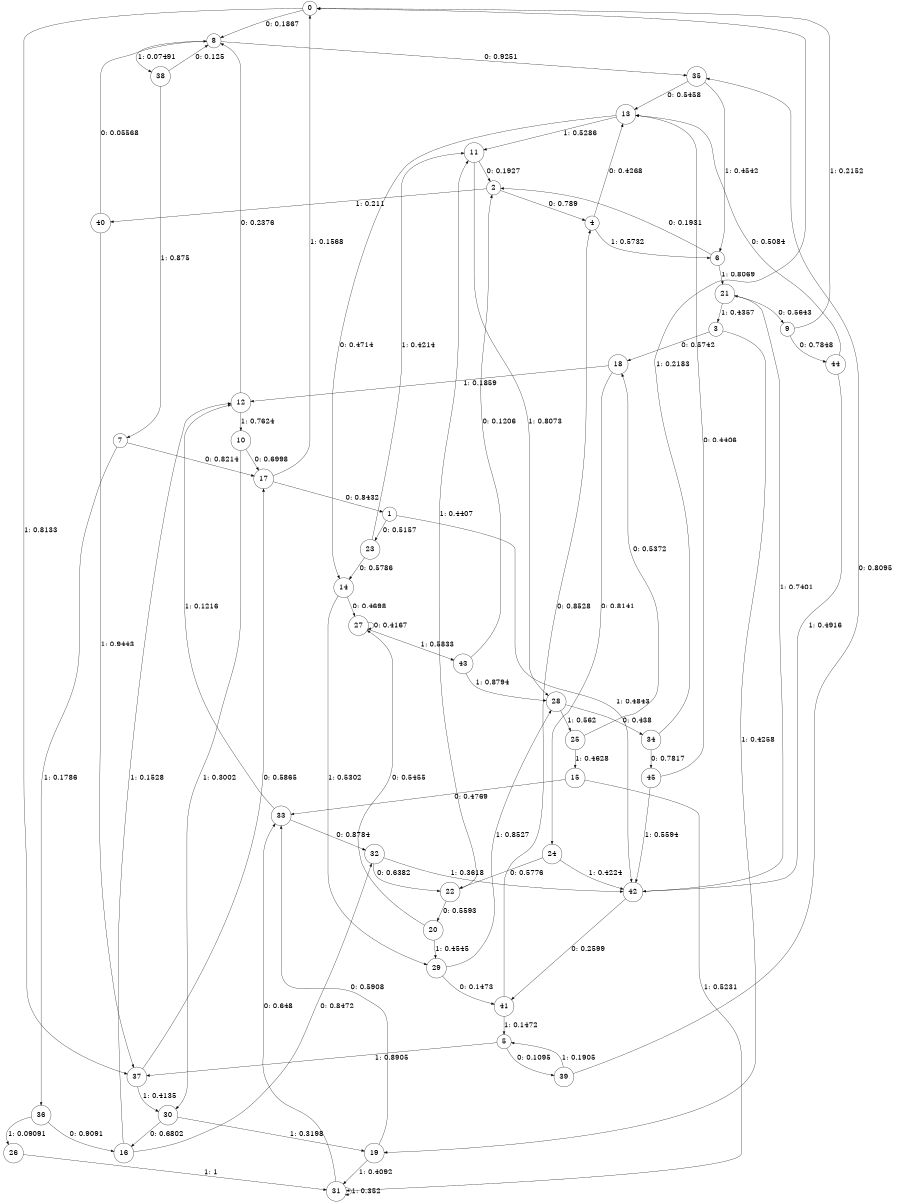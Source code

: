 digraph "ch5faceL9" {
size = "6,8.5";
ratio = "fill";
node [shape = circle];
node [fontsize = 24];
edge [fontsize = 24];
0 -> 8 [label = "0: 0.1867   "];
0 -> 37 [label = "1: 0.8133   "];
1 -> 23 [label = "0: 0.5157   "];
1 -> 42 [label = "1: 0.4843   "];
2 -> 4 [label = "0: 0.789    "];
2 -> 40 [label = "1: 0.211    "];
3 -> 18 [label = "0: 0.5742   "];
3 -> 19 [label = "1: 0.4258   "];
4 -> 13 [label = "0: 0.4268   "];
4 -> 6 [label = "1: 0.5732   "];
5 -> 39 [label = "0: 0.1095   "];
5 -> 37 [label = "1: 0.8905   "];
6 -> 2 [label = "0: 0.1931   "];
6 -> 21 [label = "1: 0.8069   "];
7 -> 17 [label = "0: 0.8214   "];
7 -> 36 [label = "1: 0.1786   "];
8 -> 35 [label = "0: 0.9251   "];
8 -> 38 [label = "1: 0.07491  "];
9 -> 44 [label = "0: 0.7848   "];
9 -> 0 [label = "1: 0.2152   "];
10 -> 17 [label = "0: 0.6998   "];
10 -> 30 [label = "1: 0.3002   "];
11 -> 2 [label = "0: 0.1927   "];
11 -> 28 [label = "1: 0.8073   "];
12 -> 8 [label = "0: 0.2376   "];
12 -> 10 [label = "1: 0.7624   "];
13 -> 14 [label = "0: 0.4714   "];
13 -> 11 [label = "1: 0.5286   "];
14 -> 27 [label = "0: 0.4698   "];
14 -> 29 [label = "1: 0.5302   "];
15 -> 33 [label = "0: 0.4769   "];
15 -> 31 [label = "1: 0.5231   "];
16 -> 32 [label = "0: 0.8472   "];
16 -> 12 [label = "1: 0.1528   "];
17 -> 1 [label = "0: 0.8432   "];
17 -> 0 [label = "1: 0.1568   "];
18 -> 24 [label = "0: 0.8141   "];
18 -> 12 [label = "1: 0.1859   "];
19 -> 33 [label = "0: 0.5908   "];
19 -> 31 [label = "1: 0.4092   "];
20 -> 27 [label = "0: 0.5455   "];
20 -> 29 [label = "1: 0.4545   "];
21 -> 9 [label = "0: 0.5643   "];
21 -> 3 [label = "1: 0.4357   "];
22 -> 20 [label = "0: 0.5593   "];
22 -> 11 [label = "1: 0.4407   "];
23 -> 14 [label = "0: 0.5786   "];
23 -> 11 [label = "1: 0.4214   "];
24 -> 22 [label = "0: 0.5776   "];
24 -> 42 [label = "1: 0.4224   "];
25 -> 18 [label = "0: 0.5372   "];
25 -> 15 [label = "1: 0.4628   "];
26 -> 31 [label = "1: 1        "];
27 -> 27 [label = "0: 0.4167   "];
27 -> 43 [label = "1: 0.5833   "];
28 -> 34 [label = "0: 0.438    "];
28 -> 25 [label = "1: 0.562    "];
29 -> 41 [label = "0: 0.1473   "];
29 -> 28 [label = "1: 0.8527   "];
30 -> 16 [label = "0: 0.6802   "];
30 -> 19 [label = "1: 0.3198   "];
31 -> 33 [label = "0: 0.648    "];
31 -> 31 [label = "1: 0.352    "];
32 -> 22 [label = "0: 0.6382   "];
32 -> 42 [label = "1: 0.3618   "];
33 -> 32 [label = "0: 0.8784   "];
33 -> 12 [label = "1: 0.1216   "];
34 -> 45 [label = "0: 0.7817   "];
34 -> 0 [label = "1: 0.2183   "];
35 -> 13 [label = "0: 0.5458   "];
35 -> 6 [label = "1: 0.4542   "];
36 -> 16 [label = "0: 0.9091   "];
36 -> 26 [label = "1: 0.09091  "];
37 -> 17 [label = "0: 0.5865   "];
37 -> 30 [label = "1: 0.4135   "];
38 -> 8 [label = "0: 0.125    "];
38 -> 7 [label = "1: 0.875    "];
39 -> 35 [label = "0: 0.8095   "];
39 -> 5 [label = "1: 0.1905   "];
40 -> 8 [label = "0: 0.05568  "];
40 -> 37 [label = "1: 0.9443   "];
41 -> 4 [label = "0: 0.8528   "];
41 -> 5 [label = "1: 0.1472   "];
42 -> 41 [label = "0: 0.2599   "];
42 -> 21 [label = "1: 0.7401   "];
43 -> 2 [label = "0: 0.1206   "];
43 -> 28 [label = "1: 0.8794   "];
44 -> 13 [label = "0: 0.5084   "];
44 -> 42 [label = "1: 0.4916   "];
45 -> 13 [label = "0: 0.4406   "];
45 -> 42 [label = "1: 0.5594   "];
}